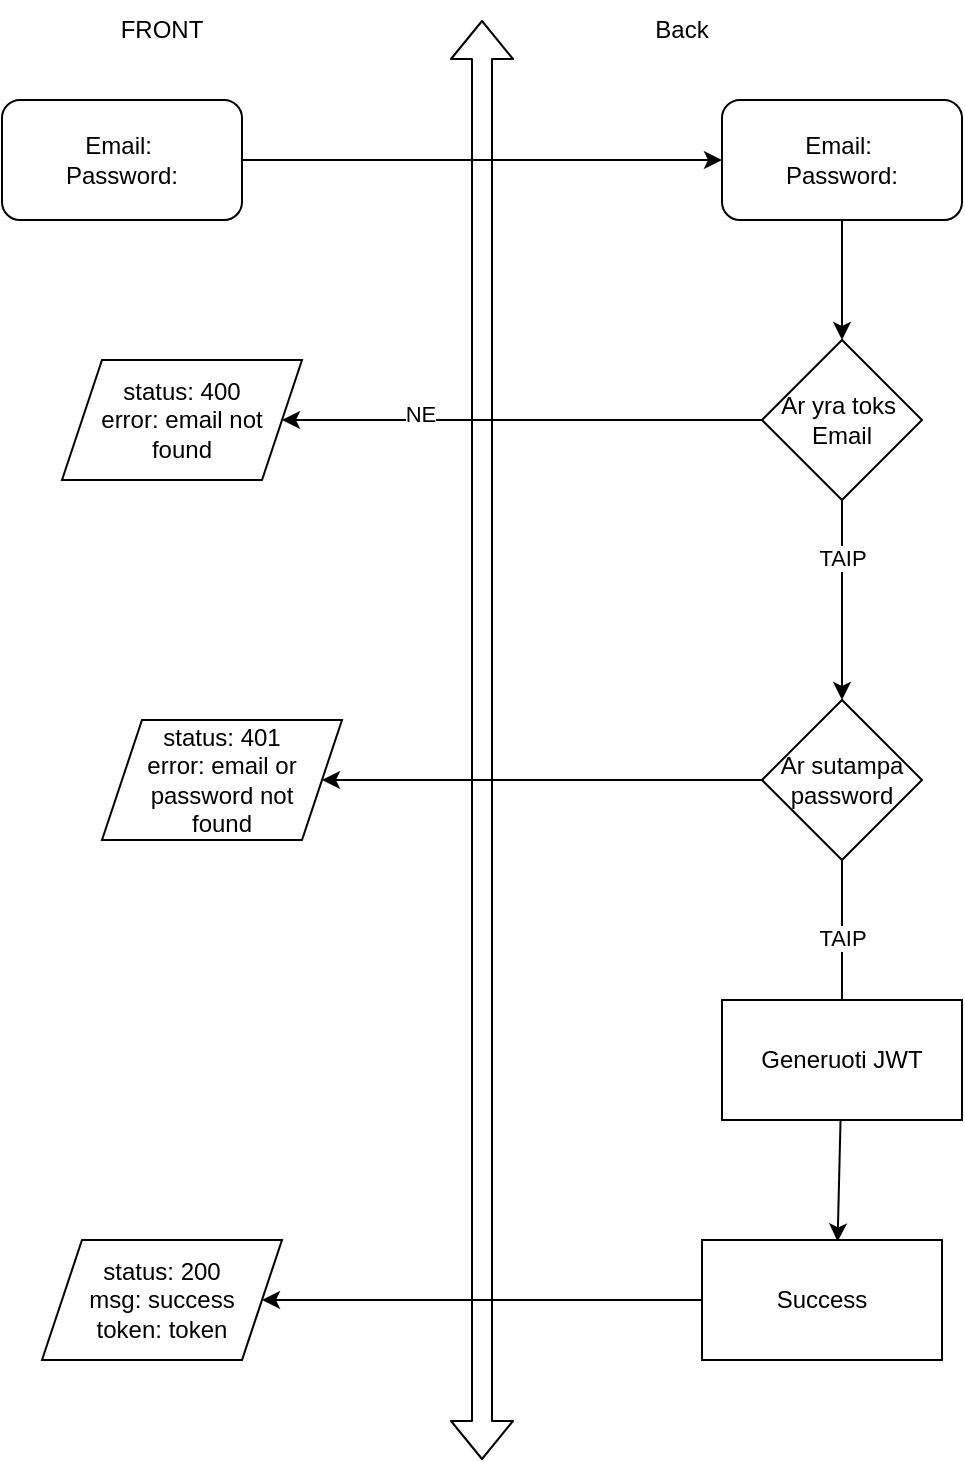 <mxfile>
    <diagram id="AQ_OSXt3B_wMFdUhpRFD" name="Page-1">
        <mxGraphModel dx="799" dy="486" grid="1" gridSize="10" guides="1" tooltips="1" connect="1" arrows="1" fold="1" page="1" pageScale="1" pageWidth="850" pageHeight="1100" math="0" shadow="0">
            <root>
                <mxCell id="0"/>
                <mxCell id="1" parent="0"/>
                <mxCell id="4" style="edgeStyle=none;html=1;" parent="1" source="2" edge="1">
                    <mxGeometry relative="1" as="geometry">
                        <mxPoint x="520" y="110" as="targetPoint"/>
                    </mxGeometry>
                </mxCell>
                <mxCell id="2" value="Email:&amp;nbsp;&lt;br&gt;Password:" style="rounded=1;whiteSpace=wrap;html=1;" parent="1" vertex="1">
                    <mxGeometry x="160" y="80" width="120" height="60" as="geometry"/>
                </mxCell>
                <mxCell id="3" value="" style="shape=flexArrow;endArrow=classic;startArrow=classic;html=1;" parent="1" edge="1">
                    <mxGeometry width="100" height="100" relative="1" as="geometry">
                        <mxPoint x="400" y="760" as="sourcePoint"/>
                        <mxPoint x="400" y="40" as="targetPoint"/>
                    </mxGeometry>
                </mxCell>
                <mxCell id="6" value="FRONT" style="text;html=1;strokeColor=none;fillColor=none;align=center;verticalAlign=middle;whiteSpace=wrap;rounded=0;" parent="1" vertex="1">
                    <mxGeometry x="210" y="30" width="60" height="30" as="geometry"/>
                </mxCell>
                <mxCell id="7" value="Back" style="text;html=1;strokeColor=none;fillColor=none;align=center;verticalAlign=middle;whiteSpace=wrap;rounded=0;" parent="1" vertex="1">
                    <mxGeometry x="470" y="30" width="60" height="30" as="geometry"/>
                </mxCell>
                <mxCell id="15" style="edgeStyle=none;html=1;entryX=0.5;entryY=0;entryDx=0;entryDy=0;" parent="1" source="8" target="9" edge="1">
                    <mxGeometry relative="1" as="geometry"/>
                </mxCell>
                <mxCell id="8" value="Email:&amp;nbsp;&lt;br&gt;Password:" style="rounded=1;whiteSpace=wrap;html=1;" parent="1" vertex="1">
                    <mxGeometry x="520" y="80" width="120" height="60" as="geometry"/>
                </mxCell>
                <mxCell id="10" style="edgeStyle=none;html=1;" parent="1" source="9" edge="1">
                    <mxGeometry relative="1" as="geometry">
                        <mxPoint x="300" y="240" as="targetPoint"/>
                    </mxGeometry>
                </mxCell>
                <mxCell id="11" value="NE" style="edgeLabel;html=1;align=center;verticalAlign=middle;resizable=0;points=[];" parent="10" vertex="1" connectable="0">
                    <mxGeometry x="0.424" y="-3" relative="1" as="geometry">
                        <mxPoint as="offset"/>
                    </mxGeometry>
                </mxCell>
                <mxCell id="12" style="edgeStyle=none;html=1;" parent="1" source="9" edge="1">
                    <mxGeometry relative="1" as="geometry">
                        <mxPoint x="580" y="380" as="targetPoint"/>
                    </mxGeometry>
                </mxCell>
                <mxCell id="13" value="TAIP" style="edgeLabel;html=1;align=center;verticalAlign=middle;resizable=0;points=[];" parent="12" vertex="1" connectable="0">
                    <mxGeometry x="-0.422" relative="1" as="geometry">
                        <mxPoint as="offset"/>
                    </mxGeometry>
                </mxCell>
                <mxCell id="9" value="Ar yra toks&amp;nbsp;&lt;br&gt;Email" style="rhombus;whiteSpace=wrap;html=1;" parent="1" vertex="1">
                    <mxGeometry x="540" y="200" width="80" height="80" as="geometry"/>
                </mxCell>
                <mxCell id="14" value="status: 400&lt;br&gt;error: email not &lt;br&gt;found" style="shape=parallelogram;perimeter=parallelogramPerimeter;whiteSpace=wrap;html=1;fixedSize=1;" parent="1" vertex="1">
                    <mxGeometry x="190" y="210" width="120" height="60" as="geometry"/>
                </mxCell>
                <mxCell id="17" style="edgeStyle=none;html=1;" parent="1" source="16" edge="1">
                    <mxGeometry relative="1" as="geometry">
                        <mxPoint x="320" y="420" as="targetPoint"/>
                    </mxGeometry>
                </mxCell>
                <mxCell id="19" style="edgeStyle=none;html=1;" parent="1" source="16" edge="1">
                    <mxGeometry relative="1" as="geometry">
                        <mxPoint x="580" y="590" as="targetPoint"/>
                    </mxGeometry>
                </mxCell>
                <mxCell id="20" value="TAIP" style="edgeLabel;html=1;align=center;verticalAlign=middle;resizable=0;points=[];" parent="19" vertex="1" connectable="0">
                    <mxGeometry x="-0.407" relative="1" as="geometry">
                        <mxPoint as="offset"/>
                    </mxGeometry>
                </mxCell>
                <mxCell id="16" value="Ar sutampa&lt;br&gt;password" style="rhombus;whiteSpace=wrap;html=1;" parent="1" vertex="1">
                    <mxGeometry x="540" y="380" width="80" height="80" as="geometry"/>
                </mxCell>
                <mxCell id="18" value="status: 401&lt;br&gt;error: email or password not &lt;br&gt;found" style="shape=parallelogram;perimeter=parallelogramPerimeter;whiteSpace=wrap;html=1;fixedSize=1;" parent="1" vertex="1">
                    <mxGeometry x="210" y="390" width="120" height="60" as="geometry"/>
                </mxCell>
                <mxCell id="22" style="edgeStyle=none;html=1;" parent="1" source="21" edge="1">
                    <mxGeometry relative="1" as="geometry">
                        <mxPoint x="290" y="680" as="targetPoint"/>
                    </mxGeometry>
                </mxCell>
                <mxCell id="21" value="Success" style="rounded=0;whiteSpace=wrap;html=1;" parent="1" vertex="1">
                    <mxGeometry x="510" y="650" width="120" height="60" as="geometry"/>
                </mxCell>
                <mxCell id="23" value="status: 200&lt;br&gt;msg: success&lt;br&gt;token: token" style="shape=parallelogram;perimeter=parallelogramPerimeter;whiteSpace=wrap;html=1;fixedSize=1;" parent="1" vertex="1">
                    <mxGeometry x="180" y="650" width="120" height="60" as="geometry"/>
                </mxCell>
                <mxCell id="26" style="edgeStyle=none;html=1;entryX=0.565;entryY=0.012;entryDx=0;entryDy=0;entryPerimeter=0;" edge="1" parent="1" source="25" target="21">
                    <mxGeometry relative="1" as="geometry"/>
                </mxCell>
                <mxCell id="25" value="Generuoti JWT" style="rounded=0;whiteSpace=wrap;html=1;" vertex="1" parent="1">
                    <mxGeometry x="520" y="530" width="120" height="60" as="geometry"/>
                </mxCell>
            </root>
        </mxGraphModel>
    </diagram>
</mxfile>